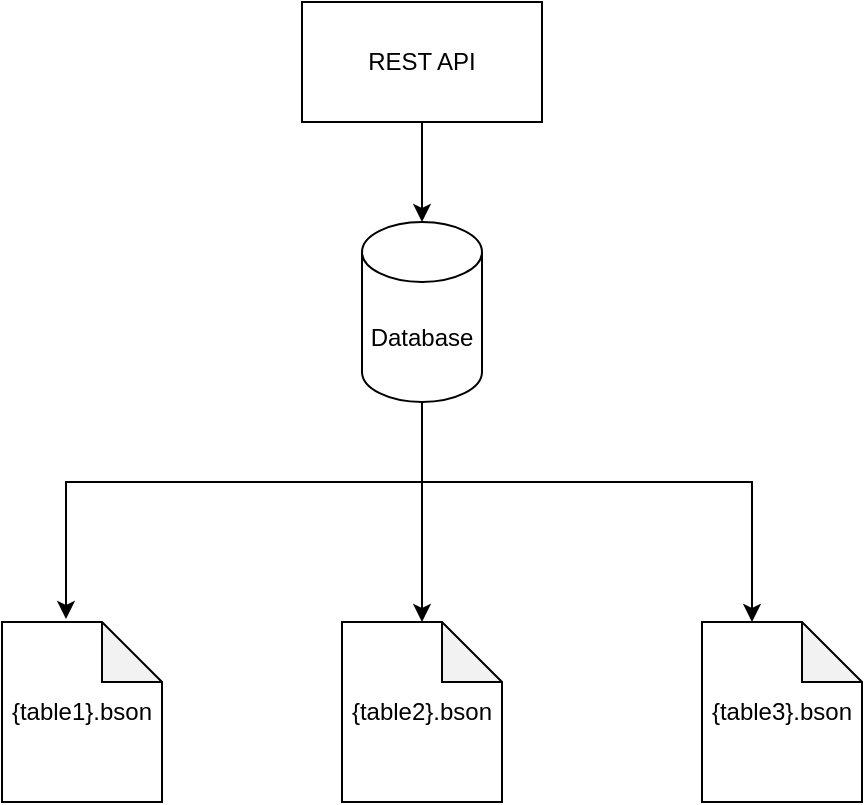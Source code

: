 <mxfile version="14.6.8" type="device"><diagram id="PcLyKTm8zSdHLz5Dy-GA" name="Page-1"><mxGraphModel dx="372" dy="225" grid="1" gridSize="10" guides="1" tooltips="1" connect="1" arrows="1" fold="1" page="1" pageScale="1" pageWidth="850" pageHeight="1100" math="0" shadow="0"><root><mxCell id="0"/><mxCell id="1" parent="0"/><mxCell id="WynaG8AWEW3OV1UExagv-3" style="edgeStyle=orthogonalEdgeStyle;rounded=0;orthogonalLoop=1;jettySize=auto;html=1;" edge="1" parent="1" source="WynaG8AWEW3OV1UExagv-1" target="WynaG8AWEW3OV1UExagv-2"><mxGeometry relative="1" as="geometry"/></mxCell><mxCell id="WynaG8AWEW3OV1UExagv-1" value="REST API" style="rounded=0;whiteSpace=wrap;html=1;" vertex="1" parent="1"><mxGeometry x="340" y="10" width="120" height="60" as="geometry"/></mxCell><mxCell id="WynaG8AWEW3OV1UExagv-8" style="edgeStyle=orthogonalEdgeStyle;rounded=0;orthogonalLoop=1;jettySize=auto;html=1;entryX=0;entryY=0;entryDx=25;entryDy=0;entryPerimeter=0;" edge="1" parent="1" source="WynaG8AWEW3OV1UExagv-2" target="WynaG8AWEW3OV1UExagv-7"><mxGeometry relative="1" as="geometry"><Array as="points"><mxPoint x="400" y="250"/><mxPoint x="565" y="250"/></Array></mxGeometry></mxCell><mxCell id="WynaG8AWEW3OV1UExagv-10" style="edgeStyle=orthogonalEdgeStyle;rounded=0;orthogonalLoop=1;jettySize=auto;html=1;entryX=0.5;entryY=0;entryDx=0;entryDy=0;entryPerimeter=0;" edge="1" parent="1" source="WynaG8AWEW3OV1UExagv-2" target="WynaG8AWEW3OV1UExagv-6"><mxGeometry relative="1" as="geometry"/></mxCell><mxCell id="WynaG8AWEW3OV1UExagv-11" style="edgeStyle=orthogonalEdgeStyle;rounded=0;orthogonalLoop=1;jettySize=auto;html=1;entryX=0.406;entryY=-0.017;entryDx=0;entryDy=0;entryPerimeter=0;" edge="1" parent="1" source="WynaG8AWEW3OV1UExagv-2" target="WynaG8AWEW3OV1UExagv-5"><mxGeometry relative="1" as="geometry"><Array as="points"><mxPoint x="400" y="250"/><mxPoint x="222" y="250"/><mxPoint x="222" y="319"/></Array></mxGeometry></mxCell><mxCell id="WynaG8AWEW3OV1UExagv-2" value="Database" style="shape=cylinder3;whiteSpace=wrap;html=1;boundedLbl=1;backgroundOutline=1;size=15;" vertex="1" parent="1"><mxGeometry x="370" y="120" width="60" height="90" as="geometry"/></mxCell><mxCell id="WynaG8AWEW3OV1UExagv-5" value="{table1}.bson" style="shape=note;whiteSpace=wrap;html=1;backgroundOutline=1;darkOpacity=0.05;" vertex="1" parent="1"><mxGeometry x="190" y="320" width="80" height="90" as="geometry"/></mxCell><mxCell id="WynaG8AWEW3OV1UExagv-6" value="{table2}.bson" style="shape=note;whiteSpace=wrap;html=1;backgroundOutline=1;darkOpacity=0.05;" vertex="1" parent="1"><mxGeometry x="360" y="320" width="80" height="90" as="geometry"/></mxCell><mxCell id="WynaG8AWEW3OV1UExagv-7" value="{table3}.bson" style="shape=note;whiteSpace=wrap;html=1;backgroundOutline=1;darkOpacity=0.05;" vertex="1" parent="1"><mxGeometry x="540" y="320" width="80" height="90" as="geometry"/></mxCell></root></mxGraphModel></diagram></mxfile>